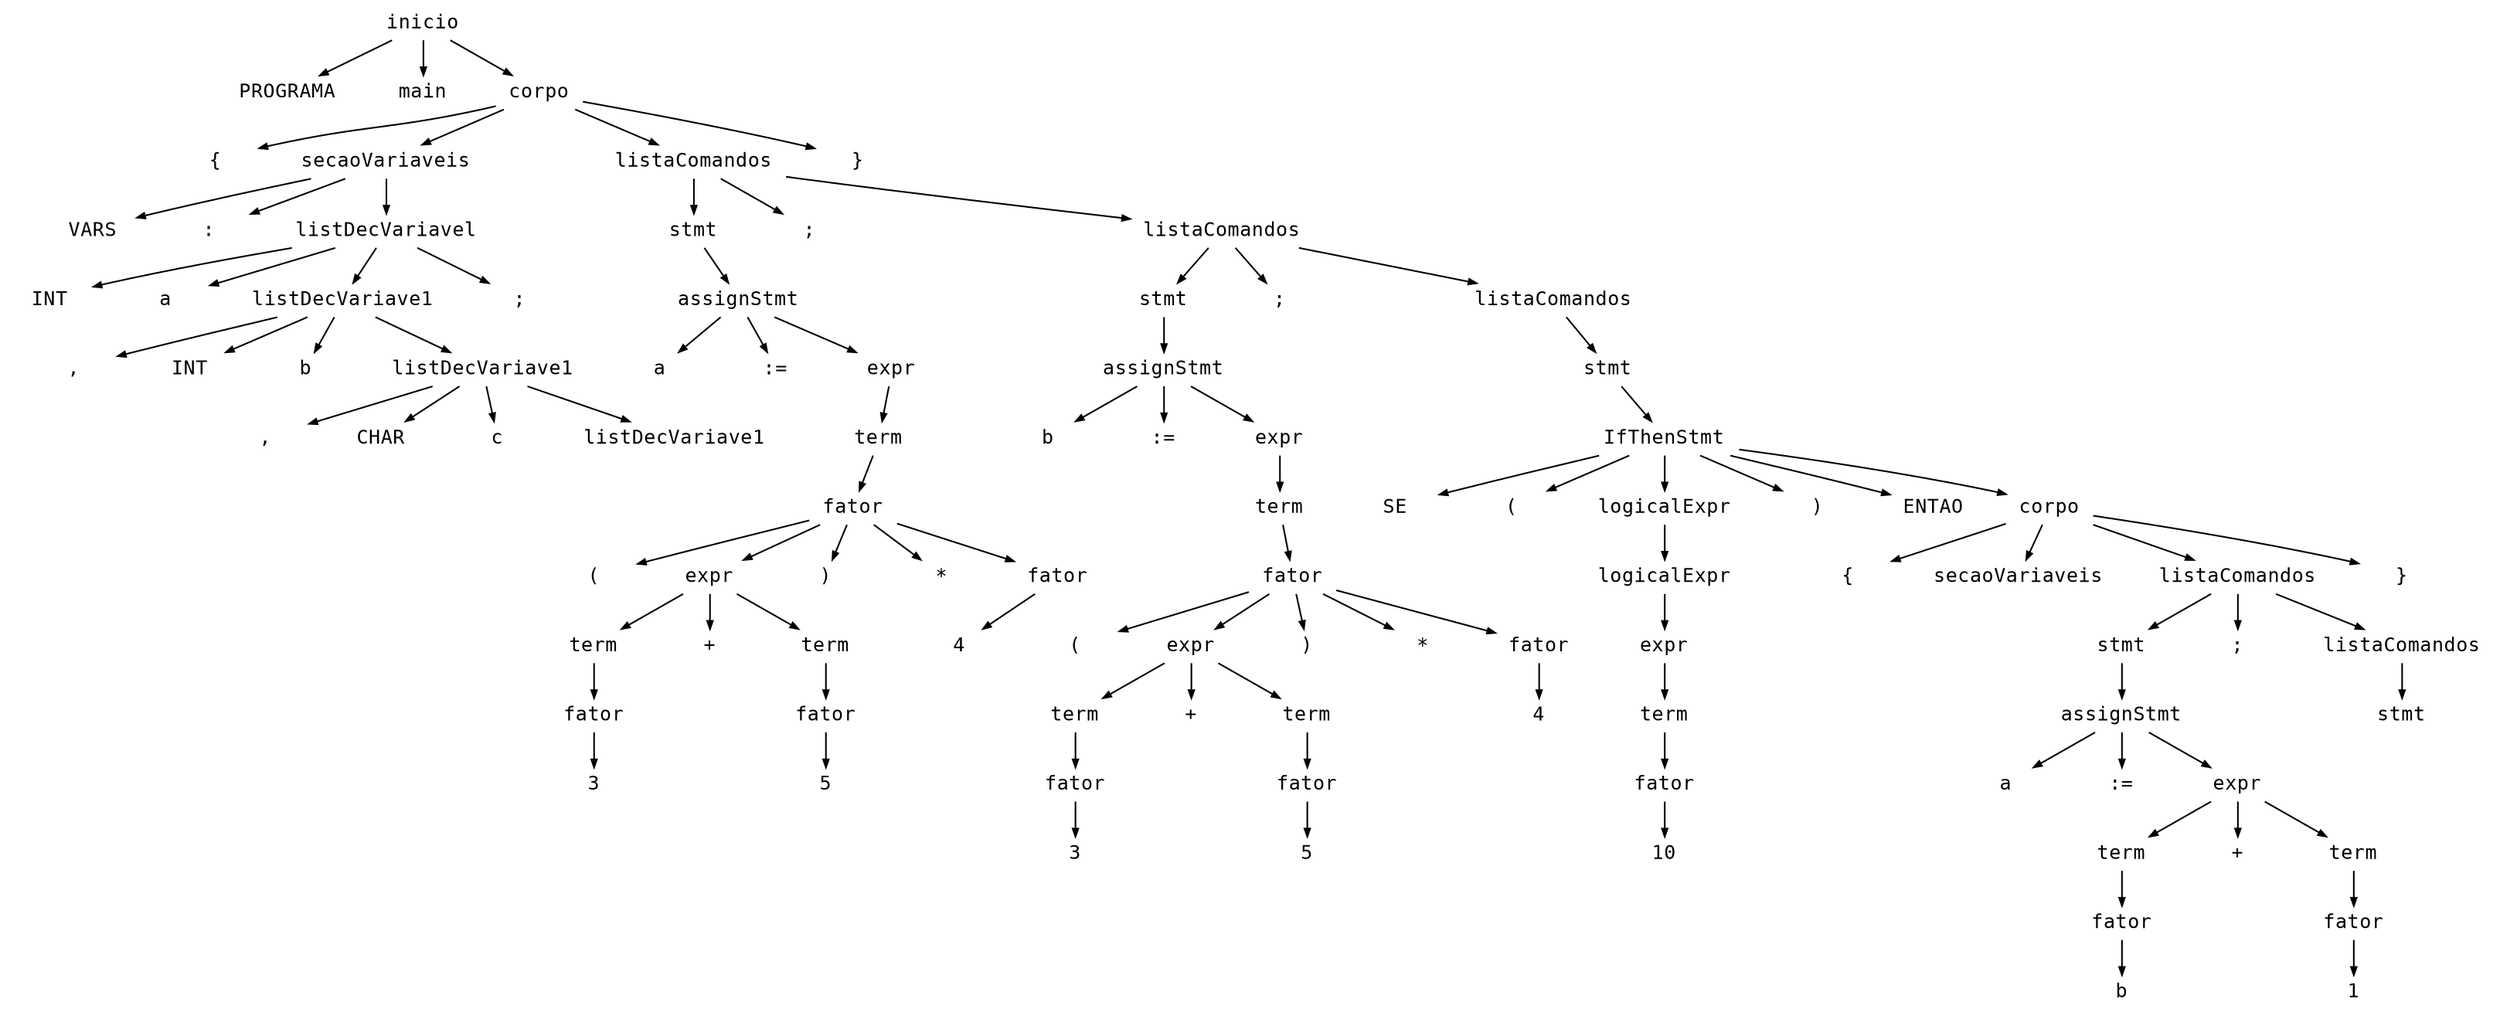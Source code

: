 digraph astgraph {
  node [shape=none, fontsize=12, fontname="Courier", height=.1];
  ranksep=.3;
  edge [arrowsize=.5]

  node1 [label="inicio"]
  node2 [label="PROGRAMA"]
  node1 -> node2
  node3 [label="main"]
  node1 -> node3
  node4 [label="corpo"]
  node1 -> node4
  node5 [label="{"]
  node4 -> node5
  node6 [label="secaoVariaveis"]
  node4 -> node6
  node7 [label="listaComandos"]
  node4 -> node7
  node8 [label="}"]
  node4 -> node8
  node9 [label="VARS"]
  node6 -> node9
  node10 [label=":"]
  node6 -> node10
  node11 [label="listDecVariavel"]
  node6 -> node11
  node12 [label="stmt"]
  node7 -> node12
  node13 [label=";"]
  node7 -> node13
  node14 [label="listaComandos"]
  node7 -> node14
  node15 [label="INT"]
  node11 -> node15
  node16 [label="a"]
  node11 -> node16
  node17 [label="listDecVariave1"]
  node11 -> node17
  node18 [label=";"]
  node11 -> node18
  node19 [label="assignStmt"]
  node12 -> node19
  node20 [label="stmt"]
  node14 -> node20
  node21 [label=";"]
  node14 -> node21
  node22 [label="listaComandos"]
  node14 -> node22
  node23 [label=","]
  node17 -> node23
  node24 [label="INT"]
  node17 -> node24
  node25 [label="b"]
  node17 -> node25
  node26 [label="listDecVariave1"]
  node17 -> node26
  node27 [label="a"]
  node19 -> node27
  node28 [label=":="]
  node19 -> node28
  node29 [label="expr"]
  node19 -> node29
  node30 [label="assignStmt"]
  node20 -> node30
  node31 [label="stmt"]
  node22 -> node31
  node32 [label=","]
  node26 -> node32
  node33 [label="CHAR"]
  node26 -> node33
  node34 [label="c"]
  node26 -> node34
  node35 [label="listDecVariave1"]
  node26 -> node35
  node36 [label="term"]
  node29 -> node36
  node37 [label="b"]
  node30 -> node37
  node38 [label=":="]
  node30 -> node38
  node39 [label="expr"]
  node30 -> node39
  node40 [label="IfThenStmt"]
  node31 -> node40
  node41 [label="fator"]
  node36 -> node41
  node42 [label="term"]
  node39 -> node42
  node43 [label="SE"]
  node40 -> node43
  node44 [label="("]
  node40 -> node44
  node45 [label="logicalExpr"]
  node40 -> node45
  node46 [label=")"]
  node40 -> node46
  node47 [label="ENTAO"]
  node40 -> node47
  node48 [label="corpo"]
  node40 -> node48
  node49 [label="("]
  node41 -> node49
  node50 [label="expr"]
  node41 -> node50
  node51 [label=")"]
  node41 -> node51
  node52 [label="*"]
  node41 -> node52
  node53 [label="fator"]
  node41 -> node53
  node54 [label="fator"]
  node42 -> node54
  node55 [label="logicalExpr"]
  node45 -> node55
  node56 [label="{"]
  node48 -> node56
  node57 [label="secaoVariaveis"]
  node48 -> node57
  node58 [label="listaComandos"]
  node48 -> node58
  node59 [label="}"]
  node48 -> node59
  node60 [label="term"]
  node50 -> node60
  node61 [label="+"]
  node50 -> node61
  node62 [label="term"]
  node50 -> node62
  node63 [label="4"]
  node53 -> node63
  node64 [label="("]
  node54 -> node64
  node65 [label="expr"]
  node54 -> node65
  node66 [label=")"]
  node54 -> node66
  node67 [label="*"]
  node54 -> node67
  node68 [label="fator"]
  node54 -> node68
  node69 [label="expr"]
  node55 -> node69
  node70 [label="stmt"]
  node58 -> node70
  node71 [label=";"]
  node58 -> node71
  node72 [label="listaComandos"]
  node58 -> node72
  node73 [label="fator"]
  node60 -> node73
  node74 [label="fator"]
  node62 -> node74
  node75 [label="term"]
  node65 -> node75
  node76 [label="+"]
  node65 -> node76
  node77 [label="term"]
  node65 -> node77
  node78 [label="4"]
  node68 -> node78
  node79 [label="term"]
  node69 -> node79
  node80 [label="assignStmt"]
  node70 -> node80
  node81 [label="stmt"]
  node72 -> node81
  node82 [label="3"]
  node73 -> node82
  node83 [label="5"]
  node74 -> node83
  node84 [label="fator"]
  node75 -> node84
  node85 [label="fator"]
  node77 -> node85
  node86 [label="fator"]
  node79 -> node86
  node87 [label="a"]
  node80 -> node87
  node88 [label=":="]
  node80 -> node88
  node89 [label="expr"]
  node80 -> node89
  node90 [label="3"]
  node84 -> node90
  node91 [label="5"]
  node85 -> node91
  node92 [label="10"]
  node86 -> node92
  node93 [label="term"]
  node89 -> node93
  node94 [label="+"]
  node89 -> node94
  node95 [label="term"]
  node89 -> node95
  node96 [label="fator"]
  node93 -> node96
  node97 [label="fator"]
  node95 -> node97
  node98 [label="b"]
  node96 -> node98
  node99 [label="1"]
  node97 -> node99
}
